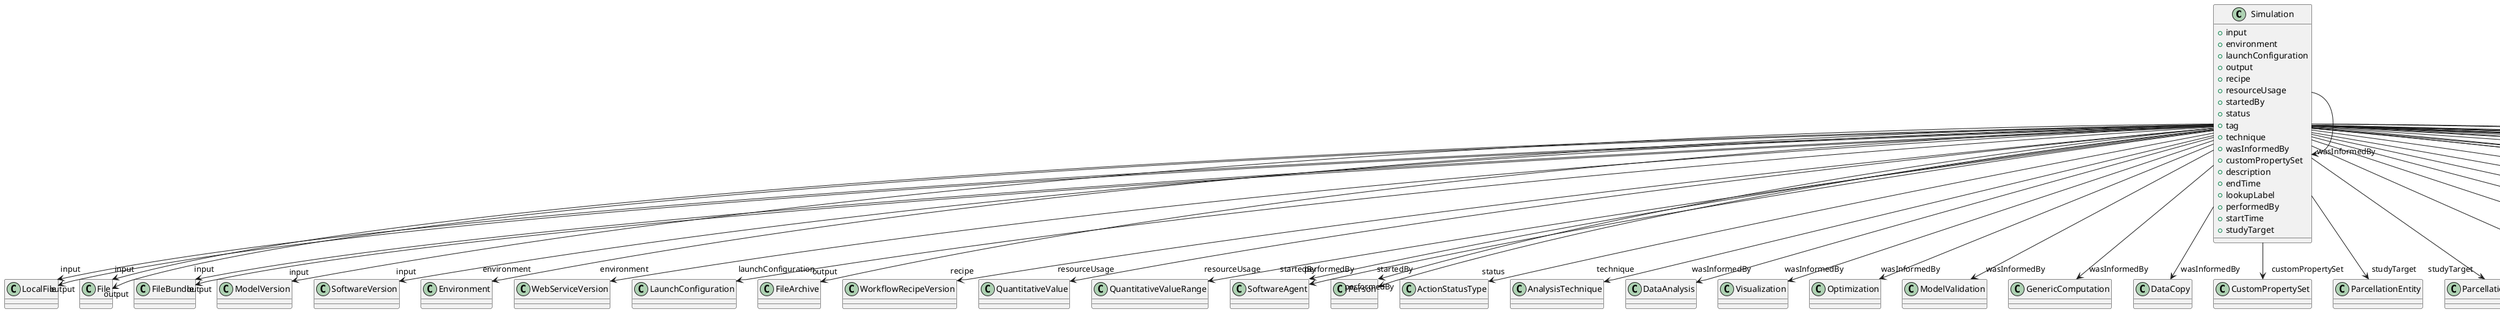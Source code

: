 @startuml
class Simulation {
+input
+environment
+launchConfiguration
+output
+recipe
+resourceUsage
+startedBy
+status
+tag
+technique
+wasInformedBy
+customPropertySet
+description
+endTime
+lookupLabel
+performedBy
+startTime
+studyTarget

}
Simulation -d-> "input" LocalFile
Simulation -d-> "input" File
Simulation -d-> "input" FileBundle
Simulation -d-> "input" ModelVersion
Simulation -d-> "input" SoftwareVersion
Simulation -d-> "environment" Environment
Simulation -d-> "environment" WebServiceVersion
Simulation -d-> "launchConfiguration" LaunchConfiguration
Simulation -d-> "output" LocalFile
Simulation -d-> "output" File
Simulation -d-> "output" FileArchive
Simulation -d-> "output" FileBundle
Simulation -d-> "recipe" WorkflowRecipeVersion
Simulation -d-> "resourceUsage" QuantitativeValue
Simulation -d-> "resourceUsage" QuantitativeValueRange
Simulation -d-> "startedBy" SoftwareAgent
Simulation -d-> "startedBy" Person
Simulation -d-> "status" ActionStatusType
Simulation -d-> "technique" AnalysisTechnique
Simulation -d-> "wasInformedBy" DataAnalysis
Simulation -d-> "wasInformedBy" Visualization
Simulation -d-> "wasInformedBy" Optimization
Simulation -d-> "wasInformedBy" ModelValidation
Simulation -d-> "wasInformedBy" GenericComputation
Simulation -d-> "wasInformedBy" DataCopy
Simulation -d-> "wasInformedBy" Simulation
Simulation -d-> "customPropertySet" CustomPropertySet
Simulation -d-> "performedBy" SoftwareAgent
Simulation -d-> "performedBy" Person
Simulation -d-> "studyTarget" ParcellationEntity
Simulation -d-> "studyTarget" ParcellationEntityVersion
Simulation -d-> "studyTarget" CustomAnatomicalEntity
Simulation -d-> "studyTarget" ElectricalStimulusType
Simulation -d-> "studyTarget" OpticalStimulusType
Simulation -d-> "studyTarget" VisualStimulusType
Simulation -d-> "studyTarget" GeneticStrainType
Simulation -d-> "studyTarget" CellCultureType
Simulation -d-> "studyTarget" Disease
Simulation -d-> "studyTarget" DiseaseModel
Simulation -d-> "studyTarget" TactileStimulusType
Simulation -d-> "studyTarget" AuditoryStimulusType
Simulation -d-> "studyTarget" BreedingType
Simulation -d-> "studyTarget" OlfactoryStimulusType
Simulation -d-> "studyTarget" MolecularEntity
Simulation -d-> "studyTarget" CellType
Simulation -d-> "studyTarget" GustatoryStimulusType
Simulation -d-> "studyTarget" BiologicalSex
Simulation -d-> "studyTarget" UBERONParcellation
Simulation -d-> "studyTarget" Organ
Simulation -d-> "studyTarget" Handedness
Simulation -d-> "studyTarget" OrganismSubstance
Simulation -d-> "studyTarget" Species
Simulation -d-> "studyTarget" TermSuggestion
Simulation -d-> "studyTarget" SubcellularEntity
Simulation -d-> "studyTarget" BiologicalOrder
Simulation -d-> "studyTarget" OrganismSystem

@enduml